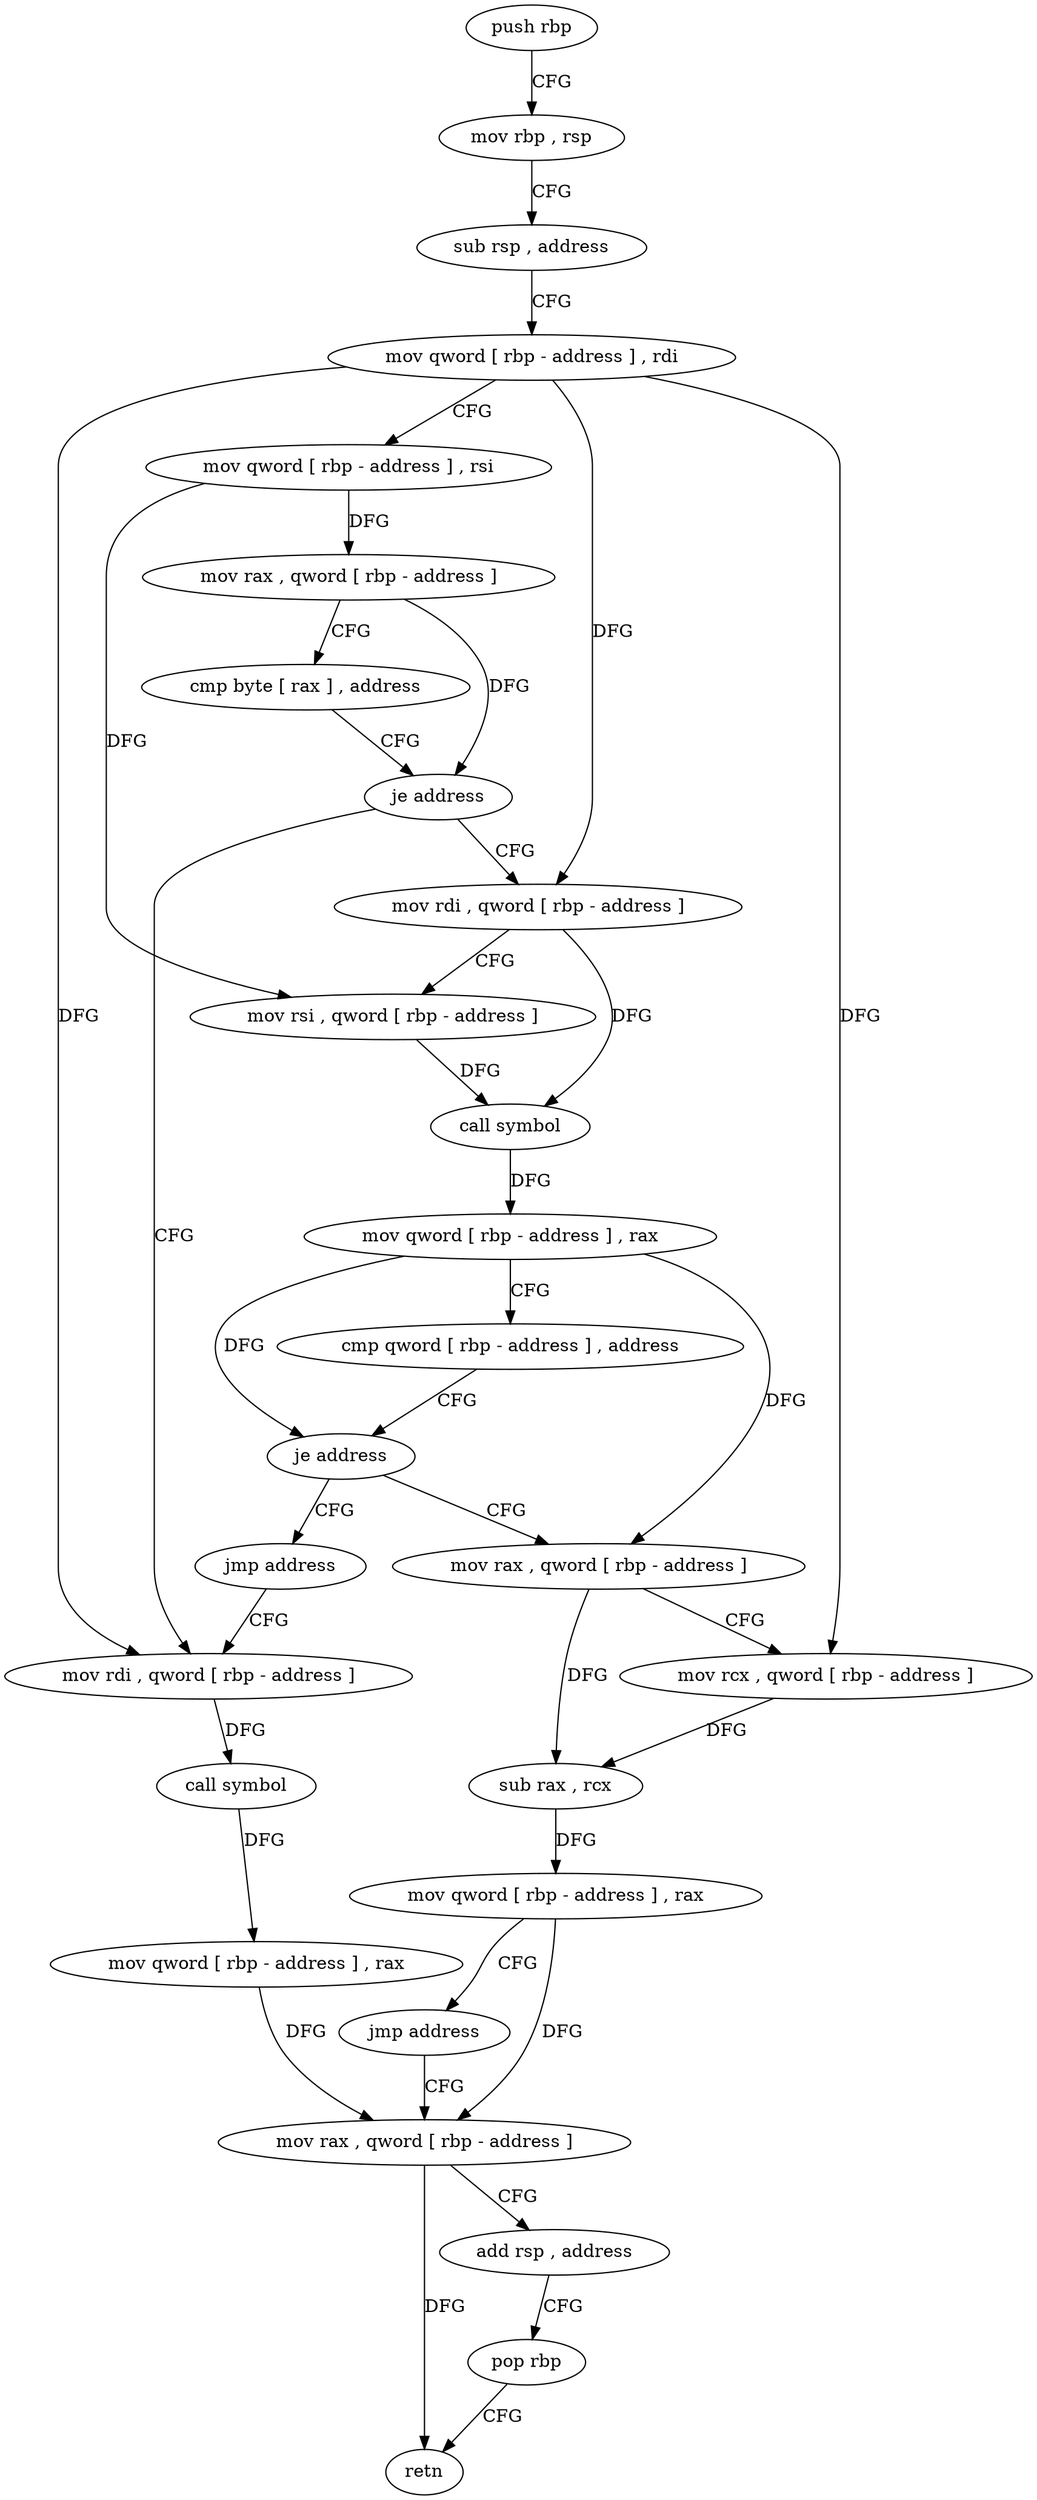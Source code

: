 digraph "func" {
"4302976" [label = "push rbp" ]
"4302977" [label = "mov rbp , rsp" ]
"4302980" [label = "sub rsp , address" ]
"4302984" [label = "mov qword [ rbp - address ] , rdi" ]
"4302988" [label = "mov qword [ rbp - address ] , rsi" ]
"4302992" [label = "mov rax , qword [ rbp - address ]" ]
"4302996" [label = "cmp byte [ rax ] , address" ]
"4302999" [label = "je address" ]
"4303058" [label = "mov rdi , qword [ rbp - address ]" ]
"4303005" [label = "mov rdi , qword [ rbp - address ]" ]
"4303062" [label = "call symbol" ]
"4303067" [label = "mov qword [ rbp - address ] , rax" ]
"4303071" [label = "mov rax , qword [ rbp - address ]" ]
"4303009" [label = "mov rsi , qword [ rbp - address ]" ]
"4303013" [label = "call symbol" ]
"4303018" [label = "mov qword [ rbp - address ] , rax" ]
"4303022" [label = "cmp qword [ rbp - address ] , address" ]
"4303027" [label = "je address" ]
"4303053" [label = "jmp address" ]
"4303033" [label = "mov rax , qword [ rbp - address ]" ]
"4303037" [label = "mov rcx , qword [ rbp - address ]" ]
"4303041" [label = "sub rax , rcx" ]
"4303044" [label = "mov qword [ rbp - address ] , rax" ]
"4303048" [label = "jmp address" ]
"4303075" [label = "add rsp , address" ]
"4303079" [label = "pop rbp" ]
"4303080" [label = "retn" ]
"4302976" -> "4302977" [ label = "CFG" ]
"4302977" -> "4302980" [ label = "CFG" ]
"4302980" -> "4302984" [ label = "CFG" ]
"4302984" -> "4302988" [ label = "CFG" ]
"4302984" -> "4303058" [ label = "DFG" ]
"4302984" -> "4303005" [ label = "DFG" ]
"4302984" -> "4303037" [ label = "DFG" ]
"4302988" -> "4302992" [ label = "DFG" ]
"4302988" -> "4303009" [ label = "DFG" ]
"4302992" -> "4302996" [ label = "CFG" ]
"4302992" -> "4302999" [ label = "DFG" ]
"4302996" -> "4302999" [ label = "CFG" ]
"4302999" -> "4303058" [ label = "CFG" ]
"4302999" -> "4303005" [ label = "CFG" ]
"4303058" -> "4303062" [ label = "DFG" ]
"4303005" -> "4303009" [ label = "CFG" ]
"4303005" -> "4303013" [ label = "DFG" ]
"4303062" -> "4303067" [ label = "DFG" ]
"4303067" -> "4303071" [ label = "DFG" ]
"4303071" -> "4303075" [ label = "CFG" ]
"4303071" -> "4303080" [ label = "DFG" ]
"4303009" -> "4303013" [ label = "DFG" ]
"4303013" -> "4303018" [ label = "DFG" ]
"4303018" -> "4303022" [ label = "CFG" ]
"4303018" -> "4303027" [ label = "DFG" ]
"4303018" -> "4303033" [ label = "DFG" ]
"4303022" -> "4303027" [ label = "CFG" ]
"4303027" -> "4303053" [ label = "CFG" ]
"4303027" -> "4303033" [ label = "CFG" ]
"4303053" -> "4303058" [ label = "CFG" ]
"4303033" -> "4303037" [ label = "CFG" ]
"4303033" -> "4303041" [ label = "DFG" ]
"4303037" -> "4303041" [ label = "DFG" ]
"4303041" -> "4303044" [ label = "DFG" ]
"4303044" -> "4303048" [ label = "CFG" ]
"4303044" -> "4303071" [ label = "DFG" ]
"4303048" -> "4303071" [ label = "CFG" ]
"4303075" -> "4303079" [ label = "CFG" ]
"4303079" -> "4303080" [ label = "CFG" ]
}
